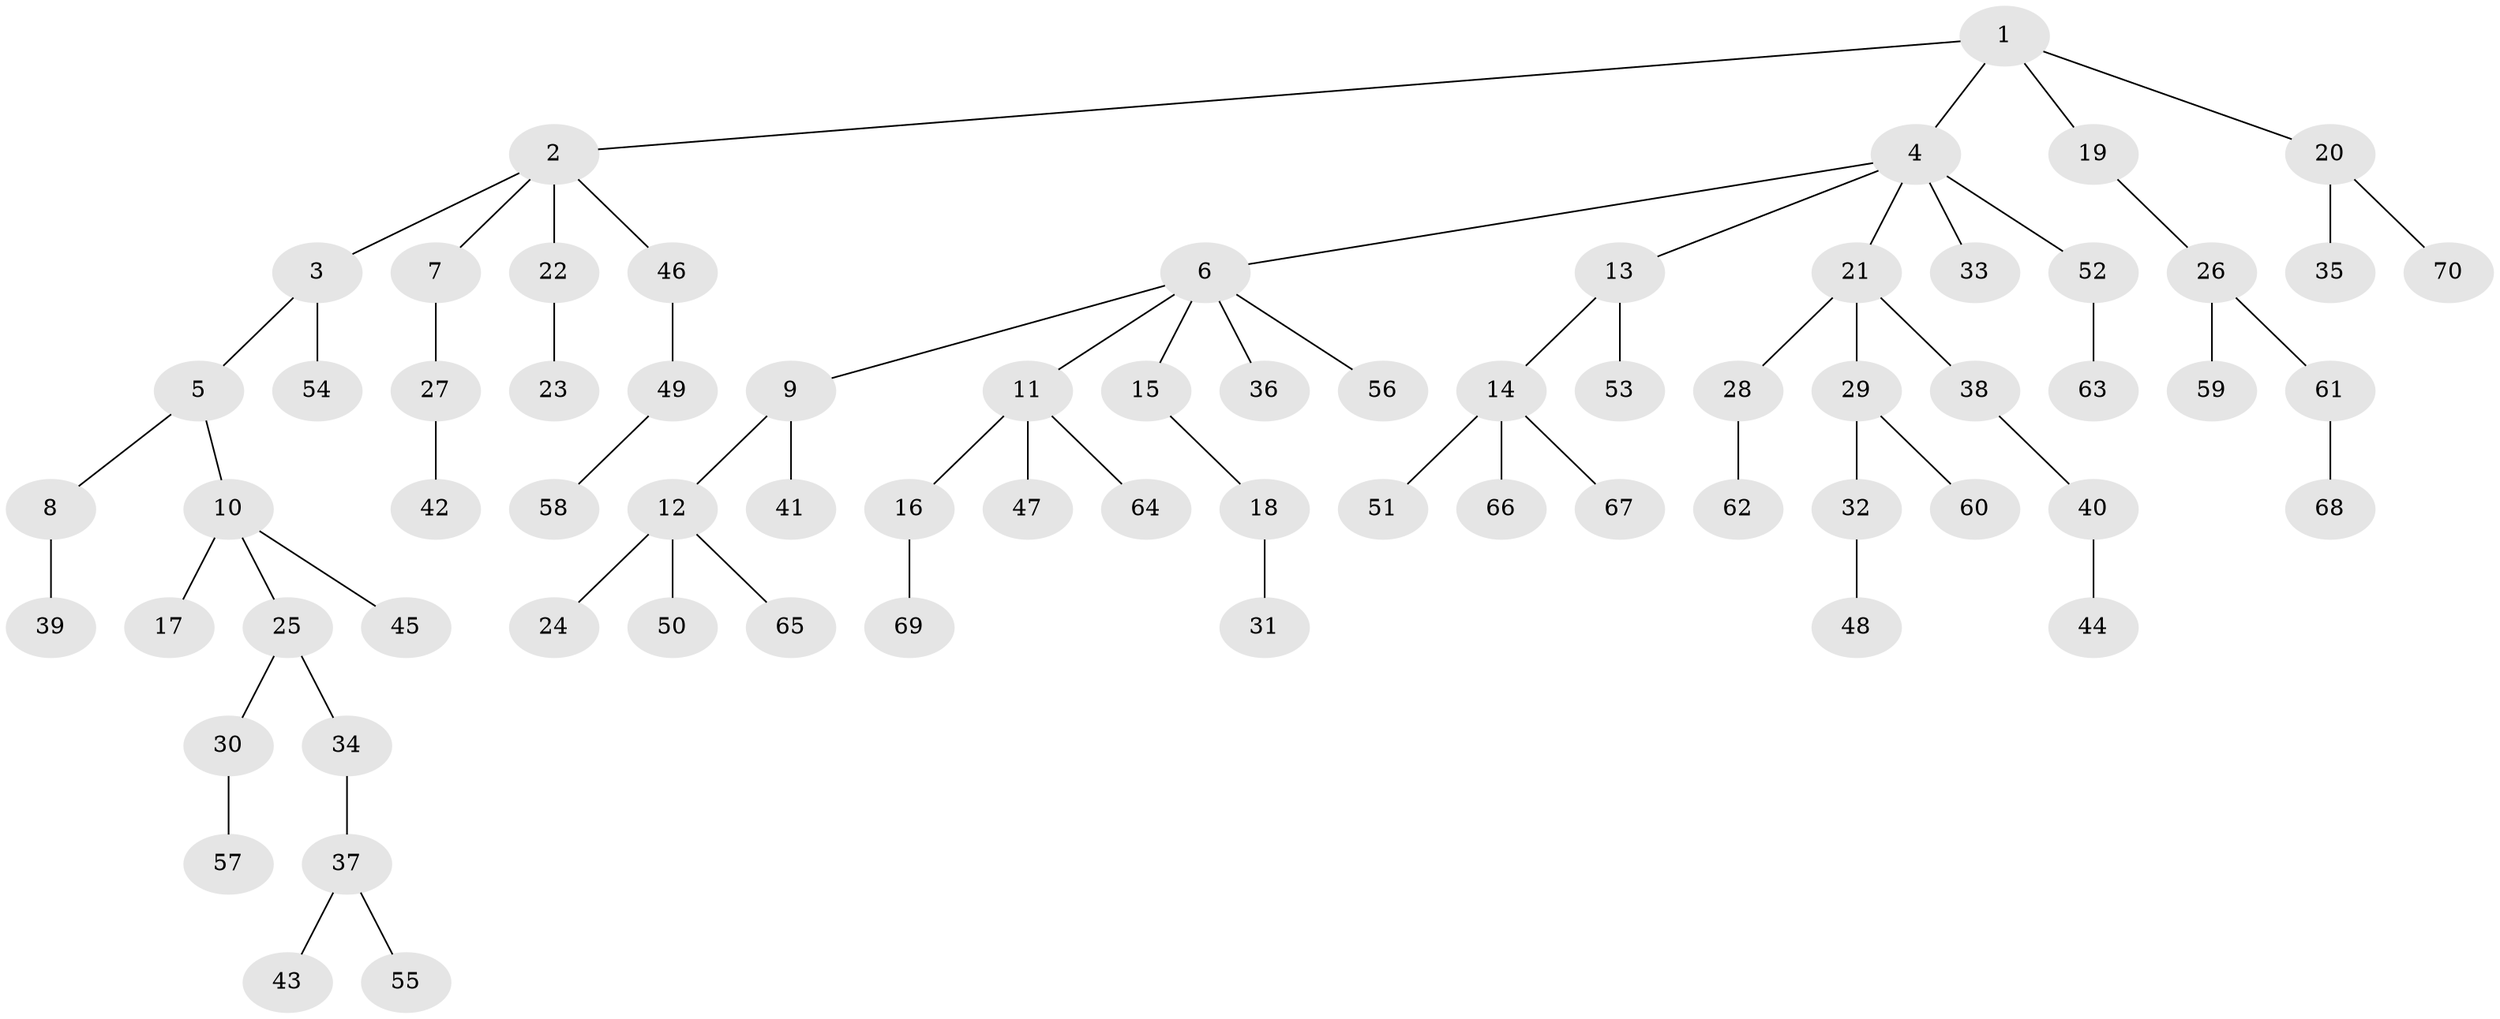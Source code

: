 // Generated by graph-tools (version 1.1) at 2025/36/03/09/25 02:36:51]
// undirected, 70 vertices, 69 edges
graph export_dot {
graph [start="1"]
  node [color=gray90,style=filled];
  1;
  2;
  3;
  4;
  5;
  6;
  7;
  8;
  9;
  10;
  11;
  12;
  13;
  14;
  15;
  16;
  17;
  18;
  19;
  20;
  21;
  22;
  23;
  24;
  25;
  26;
  27;
  28;
  29;
  30;
  31;
  32;
  33;
  34;
  35;
  36;
  37;
  38;
  39;
  40;
  41;
  42;
  43;
  44;
  45;
  46;
  47;
  48;
  49;
  50;
  51;
  52;
  53;
  54;
  55;
  56;
  57;
  58;
  59;
  60;
  61;
  62;
  63;
  64;
  65;
  66;
  67;
  68;
  69;
  70;
  1 -- 2;
  1 -- 4;
  1 -- 19;
  1 -- 20;
  2 -- 3;
  2 -- 7;
  2 -- 22;
  2 -- 46;
  3 -- 5;
  3 -- 54;
  4 -- 6;
  4 -- 13;
  4 -- 21;
  4 -- 33;
  4 -- 52;
  5 -- 8;
  5 -- 10;
  6 -- 9;
  6 -- 11;
  6 -- 15;
  6 -- 36;
  6 -- 56;
  7 -- 27;
  8 -- 39;
  9 -- 12;
  9 -- 41;
  10 -- 17;
  10 -- 25;
  10 -- 45;
  11 -- 16;
  11 -- 47;
  11 -- 64;
  12 -- 24;
  12 -- 50;
  12 -- 65;
  13 -- 14;
  13 -- 53;
  14 -- 51;
  14 -- 66;
  14 -- 67;
  15 -- 18;
  16 -- 69;
  18 -- 31;
  19 -- 26;
  20 -- 35;
  20 -- 70;
  21 -- 28;
  21 -- 29;
  21 -- 38;
  22 -- 23;
  25 -- 30;
  25 -- 34;
  26 -- 59;
  26 -- 61;
  27 -- 42;
  28 -- 62;
  29 -- 32;
  29 -- 60;
  30 -- 57;
  32 -- 48;
  34 -- 37;
  37 -- 43;
  37 -- 55;
  38 -- 40;
  40 -- 44;
  46 -- 49;
  49 -- 58;
  52 -- 63;
  61 -- 68;
}
